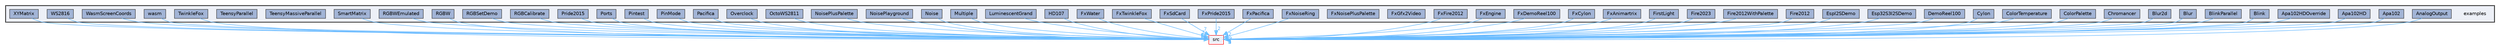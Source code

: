 digraph "/home/runner/work/FastLED/FastLED/examples"
{
 // LATEX_PDF_SIZE
  bgcolor="transparent";
  edge [fontname=Helvetica,fontsize=10,labelfontname=Helvetica,labelfontsize=10];
  node [fontname=Helvetica,fontsize=10,shape=box,height=0.2,width=0.4];
  compound=true
  subgraph clusterdir_d28a4824dc47e487b107a5db32ef43c4 {
    graph [ bgcolor="#edf0f7", pencolor="grey25", label="", fontname=Helvetica,fontsize=10 style="filled,bold", URL="dir_d28a4824dc47e487b107a5db32ef43c4.html",tooltip=""]
    dir_d28a4824dc47e487b107a5db32ef43c4 [shape=plaintext, label="examples"];
  dir_8bb4b718726ef6bb146f349e752b8dbd [label="AnalogOutput", fillcolor="#a2b4d6", color="grey25", style="filled", URL="dir_8bb4b718726ef6bb146f349e752b8dbd.html",tooltip=""];
  dir_4af27665149ddc88916f90164a94ed56 [label="Apa102", fillcolor="#a2b4d6", color="grey25", style="filled", URL="dir_4af27665149ddc88916f90164a94ed56.html",tooltip=""];
  dir_444f6549ff4d6964f399c8619651b3db [label="Apa102HD", fillcolor="#a2b4d6", color="grey25", style="filled", URL="dir_444f6549ff4d6964f399c8619651b3db.html",tooltip=""];
  dir_f0d66018db171d7886189b7326773e15 [label="Apa102HDOverride", fillcolor="#a2b4d6", color="grey25", style="filled", URL="dir_f0d66018db171d7886189b7326773e15.html",tooltip=""];
  dir_05dd8b05715c4ed4a1c3d13c1176049b [label="Blink", fillcolor="#a2b4d6", color="grey25", style="filled", URL="dir_05dd8b05715c4ed4a1c3d13c1176049b.html",tooltip=""];
  dir_ff1c3822ae637bf2e9e5f215088a4795 [label="BlinkParallel", fillcolor="#a2b4d6", color="grey25", style="filled", URL="dir_ff1c3822ae637bf2e9e5f215088a4795.html",tooltip=""];
  dir_8d73e606324e4fbff2f96470c407a792 [label="Blur", fillcolor="#a2b4d6", color="grey25", style="filled", URL="dir_8d73e606324e4fbff2f96470c407a792.html",tooltip=""];
  dir_b412dce60cf556e05d2dcd4b68a093a5 [label="Blur2d", fillcolor="#a2b4d6", color="grey25", style="filled", URL="dir_b412dce60cf556e05d2dcd4b68a093a5.html",tooltip=""];
  dir_63a7680d6f3f38816504e5ce30b76a13 [label="Chromancer", fillcolor="#a2b4d6", color="grey25", style="filled", URL="dir_63a7680d6f3f38816504e5ce30b76a13.html",tooltip=""];
  dir_3e530362afb4b56ed6ea6cf0a9ae71af [label="ColorPalette", fillcolor="#a2b4d6", color="grey25", style="filled", URL="dir_3e530362afb4b56ed6ea6cf0a9ae71af.html",tooltip=""];
  dir_f14b3bf61e57ddcd04abb3082cceefb6 [label="ColorTemperature", fillcolor="#a2b4d6", color="grey25", style="filled", URL="dir_f14b3bf61e57ddcd04abb3082cceefb6.html",tooltip=""];
  dir_28f79ea112b9e3d7e6ff42754a4ce07c [label="Cylon", fillcolor="#a2b4d6", color="grey25", style="filled", URL="dir_28f79ea112b9e3d7e6ff42754a4ce07c.html",tooltip=""];
  dir_16996705dca5e5845caca64f4257e696 [label="DemoReel100", fillcolor="#a2b4d6", color="grey25", style="filled", URL="dir_16996705dca5e5845caca64f4257e696.html",tooltip=""];
  dir_1e86eb05dfedeac38d51c0d61b4912b9 [label="Esp32S3I2SDemo", fillcolor="#a2b4d6", color="grey25", style="filled", URL="dir_1e86eb05dfedeac38d51c0d61b4912b9.html",tooltip=""];
  dir_6914355e2a4418f7bd5a98ad7f31c748 [label="EspI2SDemo", fillcolor="#a2b4d6", color="grey25", style="filled", URL="dir_6914355e2a4418f7bd5a98ad7f31c748.html",tooltip=""];
  dir_a5438c32bb8a8ac18387223a3f06b103 [label="Fire2012", fillcolor="#a2b4d6", color="grey25", style="filled", URL="dir_a5438c32bb8a8ac18387223a3f06b103.html",tooltip=""];
  dir_251c36837ef2b5132d93dde41ef3cbc8 [label="Fire2012WithPalette", fillcolor="#a2b4d6", color="grey25", style="filled", URL="dir_251c36837ef2b5132d93dde41ef3cbc8.html",tooltip=""];
  dir_a7814f5eb642f8fc842d435ed906d060 [label="Fire2023", fillcolor="#a2b4d6", color="grey25", style="filled", URL="dir_a7814f5eb642f8fc842d435ed906d060.html",tooltip=""];
  dir_98ca105c125a65040d83d7608744422a [label="FirstLight", fillcolor="#a2b4d6", color="grey25", style="filled", URL="dir_98ca105c125a65040d83d7608744422a.html",tooltip=""];
  dir_a47cefd1a9dc5204ece7f659f55684ee [label="FxAnimartrix", fillcolor="#a2b4d6", color="grey25", style="filled", URL="dir_a47cefd1a9dc5204ece7f659f55684ee.html",tooltip=""];
  dir_b17b03dbbeff6440d0c46be77fbddfc7 [label="FxCylon", fillcolor="#a2b4d6", color="grey25", style="filled", URL="dir_b17b03dbbeff6440d0c46be77fbddfc7.html",tooltip=""];
  dir_a5ef1113d2f4afb5ddb3ebba1f868be7 [label="FxDemoReel100", fillcolor="#a2b4d6", color="grey25", style="filled", URL="dir_a5ef1113d2f4afb5ddb3ebba1f868be7.html",tooltip=""];
  dir_f90c3eb6ccd77e48b7d1ff6955c7dfe1 [label="FxEngine", fillcolor="#a2b4d6", color="grey25", style="filled", URL="dir_f90c3eb6ccd77e48b7d1ff6955c7dfe1.html",tooltip=""];
  dir_c6d84a396416ba89ee9a9ef096630ab7 [label="FxFire2012", fillcolor="#a2b4d6", color="grey25", style="filled", URL="dir_c6d84a396416ba89ee9a9ef096630ab7.html",tooltip=""];
  dir_a395eaa74664e191cd0469959d11b585 [label="FxGfx2Video", fillcolor="#a2b4d6", color="grey25", style="filled", URL="dir_a395eaa74664e191cd0469959d11b585.html",tooltip=""];
  dir_7078512c8fb7fde2de3798ee42bb780c [label="FxNoisePlusPalette", fillcolor="#a2b4d6", color="grey25", style="filled", URL="dir_7078512c8fb7fde2de3798ee42bb780c.html",tooltip=""];
  dir_5ef9feb7298f66ee154d998687951263 [label="FxNoiseRing", fillcolor="#a2b4d6", color="grey25", style="filled", URL="dir_5ef9feb7298f66ee154d998687951263.html",tooltip=""];
  dir_4dec6a2b642b823c2c3b9d47706b9e28 [label="FxPacifica", fillcolor="#a2b4d6", color="grey25", style="filled", URL="dir_4dec6a2b642b823c2c3b9d47706b9e28.html",tooltip=""];
  dir_c1749348c16af65626506a3774caa5ea [label="FxPride2015", fillcolor="#a2b4d6", color="grey25", style="filled", URL="dir_c1749348c16af65626506a3774caa5ea.html",tooltip=""];
  dir_c35e3ac77356cdc3fc8e34259008fe74 [label="FxSdCard", fillcolor="#a2b4d6", color="grey25", style="filled", URL="dir_c35e3ac77356cdc3fc8e34259008fe74.html",tooltip=""];
  dir_fae673d975293bb8b4e1f63bff51afa7 [label="FxTwinkleFox", fillcolor="#a2b4d6", color="grey25", style="filled", URL="dir_fae673d975293bb8b4e1f63bff51afa7.html",tooltip=""];
  dir_ab6a50b665c95753653c6bcb45a0efa9 [label="FxWater", fillcolor="#a2b4d6", color="grey25", style="filled", URL="dir_ab6a50b665c95753653c6bcb45a0efa9.html",tooltip=""];
  dir_198c7e66809ffe209271e4bbb6691565 [label="HD107", fillcolor="#a2b4d6", color="grey25", style="filled", URL="dir_198c7e66809ffe209271e4bbb6691565.html",tooltip=""];
  dir_786f9dc3989cf40b3de9df2d18ba04d7 [label="LuminescentGrand", fillcolor="#a2b4d6", color="grey25", style="filled", URL="dir_786f9dc3989cf40b3de9df2d18ba04d7.html",tooltip=""];
  dir_b0ccd010afae1b6736eeed36b0121387 [label="Multiple", fillcolor="#a2b4d6", color="grey25", style="filled", URL="dir_b0ccd010afae1b6736eeed36b0121387.html",tooltip=""];
  dir_6ce71dca734103421d7f880fafdc58c0 [label="Noise", fillcolor="#a2b4d6", color="grey25", style="filled", URL="dir_6ce71dca734103421d7f880fafdc58c0.html",tooltip=""];
  dir_8b10bafa6e455a6cfdd7da84bc339d80 [label="NoisePlayground", fillcolor="#a2b4d6", color="grey25", style="filled", URL="dir_8b10bafa6e455a6cfdd7da84bc339d80.html",tooltip=""];
  dir_9855228c8cabbd40154e79ac1a40dc7f [label="NoisePlusPalette", fillcolor="#a2b4d6", color="grey25", style="filled", URL="dir_9855228c8cabbd40154e79ac1a40dc7f.html",tooltip=""];
  dir_ace4e50fcc955ba7d1af81fff465c2e8 [label="OctoWS2811", fillcolor="#a2b4d6", color="grey25", style="filled", URL="dir_ace4e50fcc955ba7d1af81fff465c2e8.html",tooltip=""];
  dir_e42350710e4d449d396561585bae204b [label="Overclock", fillcolor="#a2b4d6", color="grey25", style="filled", URL="dir_e42350710e4d449d396561585bae204b.html",tooltip=""];
  dir_6c462138272298d2e4097d58743c07ce [label="Pacifica", fillcolor="#a2b4d6", color="grey25", style="filled", URL="dir_6c462138272298d2e4097d58743c07ce.html",tooltip=""];
  dir_da6f56500606cfa389f05a45d20a23dc [label="PinMode", fillcolor="#a2b4d6", color="grey25", style="filled", URL="dir_da6f56500606cfa389f05a45d20a23dc.html",tooltip=""];
  dir_26c6288c6e5cb98dccb832f1aa4eaa4f [label="Pintest", fillcolor="#a2b4d6", color="grey25", style="filled", URL="dir_26c6288c6e5cb98dccb832f1aa4eaa4f.html",tooltip=""];
  dir_5be643861a9099dc7f4088bde5b50734 [label="Ports", fillcolor="#a2b4d6", color="grey25", style="filled", URL="dir_5be643861a9099dc7f4088bde5b50734.html",tooltip=""];
  dir_bc4d95d9770613841270f2596aa32b25 [label="Pride2015", fillcolor="#a2b4d6", color="grey25", style="filled", URL="dir_bc4d95d9770613841270f2596aa32b25.html",tooltip=""];
  dir_cb1b9eb6ef07f041378e2ece5fbb82ca [label="RGBCalibrate", fillcolor="#a2b4d6", color="grey25", style="filled", URL="dir_cb1b9eb6ef07f041378e2ece5fbb82ca.html",tooltip=""];
  dir_844684ab047c67886fc8f43bc7ebdae7 [label="RGBSetDemo", fillcolor="#a2b4d6", color="grey25", style="filled", URL="dir_844684ab047c67886fc8f43bc7ebdae7.html",tooltip=""];
  dir_7f0b57471d0c9fa17da22e17cfd53ab8 [label="RGBW", fillcolor="#a2b4d6", color="grey25", style="filled", URL="dir_7f0b57471d0c9fa17da22e17cfd53ab8.html",tooltip=""];
  dir_95706ba2bc27dcedba12f10841db5171 [label="RGBWEmulated", fillcolor="#a2b4d6", color="grey25", style="filled", URL="dir_95706ba2bc27dcedba12f10841db5171.html",tooltip=""];
  dir_1bdc26e3376ec64d7901d7f7d36b78fc [label="SmartMatrix", fillcolor="#a2b4d6", color="grey25", style="filled", URL="dir_1bdc26e3376ec64d7901d7f7d36b78fc.html",tooltip=""];
  dir_af3a00560ef128e8b77b20f04f6f2ce8 [label="TeensyMassiveParallel", fillcolor="#a2b4d6", color="grey25", style="filled", URL="dir_af3a00560ef128e8b77b20f04f6f2ce8.html",tooltip=""];
  dir_0d1a38b06f217c58fb7b2c46a7fbca78 [label="TeensyParallel", fillcolor="#a2b4d6", color="grey25", style="filled", URL="dir_0d1a38b06f217c58fb7b2c46a7fbca78.html",tooltip=""];
  dir_3d7f0dd01d50ae27368def194e8e7b46 [label="TwinkleFox", fillcolor="#a2b4d6", color="grey25", style="filled", URL="dir_3d7f0dd01d50ae27368def194e8e7b46.html",tooltip=""];
  dir_a5f15344905e1cdba3f0cc6e4b36e105 [label="wasm", fillcolor="#a2b4d6", color="grey25", style="filled", URL="dir_a5f15344905e1cdba3f0cc6e4b36e105.html",tooltip=""];
  dir_75afe82a44c9d3274eef9e58c545822a [label="WasmScreenCoords", fillcolor="#a2b4d6", color="grey25", style="filled", URL="dir_75afe82a44c9d3274eef9e58c545822a.html",tooltip=""];
  dir_cb4a10e64a7e9eee0f3b58f5f8b62c83 [label="WS2816", fillcolor="#a2b4d6", color="grey25", style="filled", URL="dir_cb4a10e64a7e9eee0f3b58f5f8b62c83.html",tooltip=""];
  dir_a1f73a1624754db6b6179d3280e34825 [label="XYMatrix", fillcolor="#a2b4d6", color="grey25", style="filled", URL="dir_a1f73a1624754db6b6179d3280e34825.html",tooltip=""];
  }
  dir_68267d1309a1af8e8297ef4c3efbcdba [label="src", fillcolor="#edf0f7", color="red", style="filled", URL="dir_68267d1309a1af8e8297ef4c3efbcdba.html",tooltip=""];
  dir_8bb4b718726ef6bb146f349e752b8dbd->dir_68267d1309a1af8e8297ef4c3efbcdba [headlabel="1", labeldistance=1.5 headhref="dir_000002_000073.html" href="dir_000002_000073.html" color="steelblue1" fontcolor="steelblue1"];
  dir_4af27665149ddc88916f90164a94ed56->dir_68267d1309a1af8e8297ef4c3efbcdba [headlabel="2", labeldistance=1.5 headhref="dir_000003_000073.html" href="dir_000003_000073.html" color="steelblue1" fontcolor="steelblue1"];
  dir_444f6549ff4d6964f399c8619651b3db->dir_68267d1309a1af8e8297ef4c3efbcdba [headlabel="2", labeldistance=1.5 headhref="dir_000004_000073.html" href="dir_000004_000073.html" color="steelblue1" fontcolor="steelblue1"];
  dir_f0d66018db171d7886189b7326773e15->dir_68267d1309a1af8e8297ef4c3efbcdba [headlabel="2", labeldistance=1.5 headhref="dir_000005_000073.html" href="dir_000005_000073.html" color="steelblue1" fontcolor="steelblue1"];
  dir_05dd8b05715c4ed4a1c3d13c1176049b->dir_68267d1309a1af8e8297ef4c3efbcdba [headlabel="1", labeldistance=1.5 headhref="dir_000009_000073.html" href="dir_000009_000073.html" color="steelblue1" fontcolor="steelblue1"];
  dir_ff1c3822ae637bf2e9e5f215088a4795->dir_68267d1309a1af8e8297ef4c3efbcdba [headlabel="1", labeldistance=1.5 headhref="dir_000010_000073.html" href="dir_000010_000073.html" color="steelblue1" fontcolor="steelblue1"];
  dir_8d73e606324e4fbff2f96470c407a792->dir_68267d1309a1af8e8297ef4c3efbcdba [headlabel="1", labeldistance=1.5 headhref="dir_000011_000073.html" href="dir_000011_000073.html" color="steelblue1" fontcolor="steelblue1"];
  dir_b412dce60cf556e05d2dcd4b68a093a5->dir_68267d1309a1af8e8297ef4c3efbcdba [headlabel="3", labeldistance=1.5 headhref="dir_000012_000073.html" href="dir_000012_000073.html" color="steelblue1" fontcolor="steelblue1"];
  dir_63a7680d6f3f38816504e5ce30b76a13->dir_68267d1309a1af8e8297ef4c3efbcdba [headlabel="9", labeldistance=1.5 headhref="dir_000013_000073.html" href="dir_000013_000073.html" color="steelblue1" fontcolor="steelblue1"];
  dir_3e530362afb4b56ed6ea6cf0a9ae71af->dir_68267d1309a1af8e8297ef4c3efbcdba [headlabel="1", labeldistance=1.5 headhref="dir_000014_000073.html" href="dir_000014_000073.html" color="steelblue1" fontcolor="steelblue1"];
  dir_f14b3bf61e57ddcd04abb3082cceefb6->dir_68267d1309a1af8e8297ef4c3efbcdba [headlabel="1", labeldistance=1.5 headhref="dir_000015_000073.html" href="dir_000015_000073.html" color="steelblue1" fontcolor="steelblue1"];
  dir_28f79ea112b9e3d7e6ff42754a4ce07c->dir_68267d1309a1af8e8297ef4c3efbcdba [headlabel="1", labeldistance=1.5 headhref="dir_000016_000073.html" href="dir_000016_000073.html" color="steelblue1" fontcolor="steelblue1"];
  dir_16996705dca5e5845caca64f4257e696->dir_68267d1309a1af8e8297ef4c3efbcdba [headlabel="1", labeldistance=1.5 headhref="dir_000017_000073.html" href="dir_000017_000073.html" color="steelblue1" fontcolor="steelblue1"];
  dir_1e86eb05dfedeac38d51c0d61b4912b9->dir_68267d1309a1af8e8297ef4c3efbcdba [headlabel="2", labeldistance=1.5 headhref="dir_000019_000073.html" href="dir_000019_000073.html" color="steelblue1" fontcolor="steelblue1"];
  dir_6914355e2a4418f7bd5a98ad7f31c748->dir_68267d1309a1af8e8297ef4c3efbcdba [headlabel="1", labeldistance=1.5 headhref="dir_000020_000073.html" href="dir_000020_000073.html" color="steelblue1" fontcolor="steelblue1"];
  dir_a5438c32bb8a8ac18387223a3f06b103->dir_68267d1309a1af8e8297ef4c3efbcdba [headlabel="1", labeldistance=1.5 headhref="dir_000023_000073.html" href="dir_000023_000073.html" color="steelblue1" fontcolor="steelblue1"];
  dir_251c36837ef2b5132d93dde41ef3cbc8->dir_68267d1309a1af8e8297ef4c3efbcdba [headlabel="1", labeldistance=1.5 headhref="dir_000024_000073.html" href="dir_000024_000073.html" color="steelblue1" fontcolor="steelblue1"];
  dir_a7814f5eb642f8fc842d435ed906d060->dir_68267d1309a1af8e8297ef4c3efbcdba [headlabel="4", labeldistance=1.5 headhref="dir_000025_000073.html" href="dir_000025_000073.html" color="steelblue1" fontcolor="steelblue1"];
  dir_98ca105c125a65040d83d7608744422a->dir_68267d1309a1af8e8297ef4c3efbcdba [headlabel="1", labeldistance=1.5 headhref="dir_000026_000073.html" href="dir_000026_000073.html" color="steelblue1" fontcolor="steelblue1"];
  dir_a47cefd1a9dc5204ece7f659f55684ee->dir_68267d1309a1af8e8297ef4c3efbcdba [headlabel="6", labeldistance=1.5 headhref="dir_000029_000073.html" href="dir_000029_000073.html" color="steelblue1" fontcolor="steelblue1"];
  dir_b17b03dbbeff6440d0c46be77fbddfc7->dir_68267d1309a1af8e8297ef4c3efbcdba [headlabel="2", labeldistance=1.5 headhref="dir_000030_000073.html" href="dir_000030_000073.html" color="steelblue1" fontcolor="steelblue1"];
  dir_a5ef1113d2f4afb5ddb3ebba1f868be7->dir_68267d1309a1af8e8297ef4c3efbcdba [headlabel="2", labeldistance=1.5 headhref="dir_000031_000073.html" href="dir_000031_000073.html" color="steelblue1" fontcolor="steelblue1"];
  dir_f90c3eb6ccd77e48b7d1ff6955c7dfe1->dir_68267d1309a1af8e8297ef4c3efbcdba [headlabel="5", labeldistance=1.5 headhref="dir_000032_000073.html" href="dir_000032_000073.html" color="steelblue1" fontcolor="steelblue1"];
  dir_c6d84a396416ba89ee9a9ef096630ab7->dir_68267d1309a1af8e8297ef4c3efbcdba [headlabel="2", labeldistance=1.5 headhref="dir_000033_000073.html" href="dir_000033_000073.html" color="steelblue1" fontcolor="steelblue1"];
  dir_5ef9feb7298f66ee154d998687951263->dir_68267d1309a1af8e8297ef4c3efbcdba [headlabel="9", labeldistance=1.5 headhref="dir_000036_000073.html" href="dir_000036_000073.html" color="steelblue1" fontcolor="steelblue1"];
  dir_4dec6a2b642b823c2c3b9d47706b9e28->dir_68267d1309a1af8e8297ef4c3efbcdba [headlabel="2", labeldistance=1.5 headhref="dir_000037_000073.html" href="dir_000037_000073.html" color="steelblue1" fontcolor="steelblue1"];
  dir_c1749348c16af65626506a3774caa5ea->dir_68267d1309a1af8e8297ef4c3efbcdba [headlabel="2", labeldistance=1.5 headhref="dir_000038_000073.html" href="dir_000038_000073.html" color="steelblue1" fontcolor="steelblue1"];
  dir_c35e3ac77356cdc3fc8e34259008fe74->dir_68267d1309a1af8e8297ef4c3efbcdba [headlabel="7", labeldistance=1.5 headhref="dir_000039_000073.html" href="dir_000039_000073.html" color="steelblue1" fontcolor="steelblue1"];
  dir_fae673d975293bb8b4e1f63bff51afa7->dir_68267d1309a1af8e8297ef4c3efbcdba [headlabel="2", labeldistance=1.5 headhref="dir_000040_000073.html" href="dir_000040_000073.html" color="steelblue1" fontcolor="steelblue1"];
  dir_ab6a50b665c95753653c6bcb45a0efa9->dir_68267d1309a1af8e8297ef4c3efbcdba [headlabel="2", labeldistance=1.5 headhref="dir_000041_000073.html" href="dir_000041_000073.html" color="steelblue1" fontcolor="steelblue1"];
  dir_198c7e66809ffe209271e4bbb6691565->dir_68267d1309a1af8e8297ef4c3efbcdba [headlabel="2", labeldistance=1.5 headhref="dir_000043_000073.html" href="dir_000043_000073.html" color="steelblue1" fontcolor="steelblue1"];
  dir_786f9dc3989cf40b3de9df2d18ba04d7->dir_68267d1309a1af8e8297ef4c3efbcdba [headlabel="9", labeldistance=1.5 headhref="dir_000047_000073.html" href="dir_000047_000073.html" color="steelblue1" fontcolor="steelblue1"];
  dir_b0ccd010afae1b6736eeed36b0121387->dir_68267d1309a1af8e8297ef4c3efbcdba [headlabel="6", labeldistance=1.5 headhref="dir_000050_000073.html" href="dir_000050_000073.html" color="steelblue1" fontcolor="steelblue1"];
  dir_6ce71dca734103421d7f880fafdc58c0->dir_68267d1309a1af8e8297ef4c3efbcdba [headlabel="1", labeldistance=1.5 headhref="dir_000052_000073.html" href="dir_000052_000073.html" color="steelblue1" fontcolor="steelblue1"];
  dir_8b10bafa6e455a6cfdd7da84bc339d80->dir_68267d1309a1af8e8297ef4c3efbcdba [headlabel="1", labeldistance=1.5 headhref="dir_000053_000073.html" href="dir_000053_000073.html" color="steelblue1" fontcolor="steelblue1"];
  dir_9855228c8cabbd40154e79ac1a40dc7f->dir_68267d1309a1af8e8297ef4c3efbcdba [headlabel="1", labeldistance=1.5 headhref="dir_000054_000073.html" href="dir_000054_000073.html" color="steelblue1" fontcolor="steelblue1"];
  dir_ace4e50fcc955ba7d1af81fff465c2e8->dir_68267d1309a1af8e8297ef4c3efbcdba [headlabel="1", labeldistance=1.5 headhref="dir_000056_000073.html" href="dir_000056_000073.html" color="steelblue1" fontcolor="steelblue1"];
  dir_e42350710e4d449d396561585bae204b->dir_68267d1309a1af8e8297ef4c3efbcdba [headlabel="3", labeldistance=1.5 headhref="dir_000058_000073.html" href="dir_000058_000073.html" color="steelblue1" fontcolor="steelblue1"];
  dir_6c462138272298d2e4097d58743c07ce->dir_68267d1309a1af8e8297ef4c3efbcdba [headlabel="1", labeldistance=1.5 headhref="dir_000059_000073.html" href="dir_000059_000073.html" color="steelblue1" fontcolor="steelblue1"];
  dir_da6f56500606cfa389f05a45d20a23dc->dir_68267d1309a1af8e8297ef4c3efbcdba [headlabel="1", labeldistance=1.5 headhref="dir_000061_000073.html" href="dir_000061_000073.html" color="steelblue1" fontcolor="steelblue1"];
  dir_26c6288c6e5cb98dccb832f1aa4eaa4f->dir_68267d1309a1af8e8297ef4c3efbcdba [headlabel="1", labeldistance=1.5 headhref="dir_000062_000073.html" href="dir_000062_000073.html" color="steelblue1" fontcolor="steelblue1"];
  dir_5be643861a9099dc7f4088bde5b50734->dir_68267d1309a1af8e8297ef4c3efbcdba [headlabel="1", labeldistance=1.5 headhref="dir_000064_000073.html" href="dir_000064_000073.html" color="steelblue1" fontcolor="steelblue1"];
  dir_bc4d95d9770613841270f2596aa32b25->dir_68267d1309a1af8e8297ef4c3efbcdba [headlabel="1", labeldistance=1.5 headhref="dir_000065_000073.html" href="dir_000065_000073.html" color="steelblue1" fontcolor="steelblue1"];
  dir_cb1b9eb6ef07f041378e2ece5fbb82ca->dir_68267d1309a1af8e8297ef4c3efbcdba [headlabel="1", labeldistance=1.5 headhref="dir_000066_000073.html" href="dir_000066_000073.html" color="steelblue1" fontcolor="steelblue1"];
  dir_844684ab047c67886fc8f43bc7ebdae7->dir_68267d1309a1af8e8297ef4c3efbcdba [headlabel="1", labeldistance=1.5 headhref="dir_000067_000073.html" href="dir_000067_000073.html" color="steelblue1" fontcolor="steelblue1"];
  dir_7f0b57471d0c9fa17da22e17cfd53ab8->dir_68267d1309a1af8e8297ef4c3efbcdba [headlabel="1", labeldistance=1.5 headhref="dir_000068_000073.html" href="dir_000068_000073.html" color="steelblue1" fontcolor="steelblue1"];
  dir_95706ba2bc27dcedba12f10841db5171->dir_68267d1309a1af8e8297ef4c3efbcdba [headlabel="1", labeldistance=1.5 headhref="dir_000069_000073.html" href="dir_000069_000073.html" color="steelblue1" fontcolor="steelblue1"];
  dir_1bdc26e3376ec64d7901d7f7d36b78fc->dir_68267d1309a1af8e8297ef4c3efbcdba [headlabel="1", labeldistance=1.5 headhref="dir_000072_000073.html" href="dir_000072_000073.html" color="steelblue1" fontcolor="steelblue1"];
  dir_3d7f0dd01d50ae27368def194e8e7b46->dir_68267d1309a1af8e8297ef4c3efbcdba [headlabel="1", labeldistance=1.5 headhref="dir_000080_000073.html" href="dir_000080_000073.html" color="steelblue1" fontcolor="steelblue1"];
  dir_a5f15344905e1cdba3f0cc6e4b36e105->dir_68267d1309a1af8e8297ef4c3efbcdba [headlabel="7", labeldistance=1.5 headhref="dir_000082_000073.html" href="dir_000082_000073.html" color="steelblue1" fontcolor="steelblue1"];
  dir_75afe82a44c9d3274eef9e58c545822a->dir_68267d1309a1af8e8297ef4c3efbcdba [headlabel="5", labeldistance=1.5 headhref="dir_000083_000073.html" href="dir_000083_000073.html" color="steelblue1" fontcolor="steelblue1"];
  dir_cb4a10e64a7e9eee0f3b58f5f8b62c83->dir_68267d1309a1af8e8297ef4c3efbcdba [headlabel="1", labeldistance=1.5 headhref="dir_000084_000073.html" href="dir_000084_000073.html" color="steelblue1" fontcolor="steelblue1"];
  dir_a1f73a1624754db6b6179d3280e34825->dir_68267d1309a1af8e8297ef4c3efbcdba [headlabel="1", labeldistance=1.5 headhref="dir_000085_000073.html" href="dir_000085_000073.html" color="steelblue1" fontcolor="steelblue1"];
}
